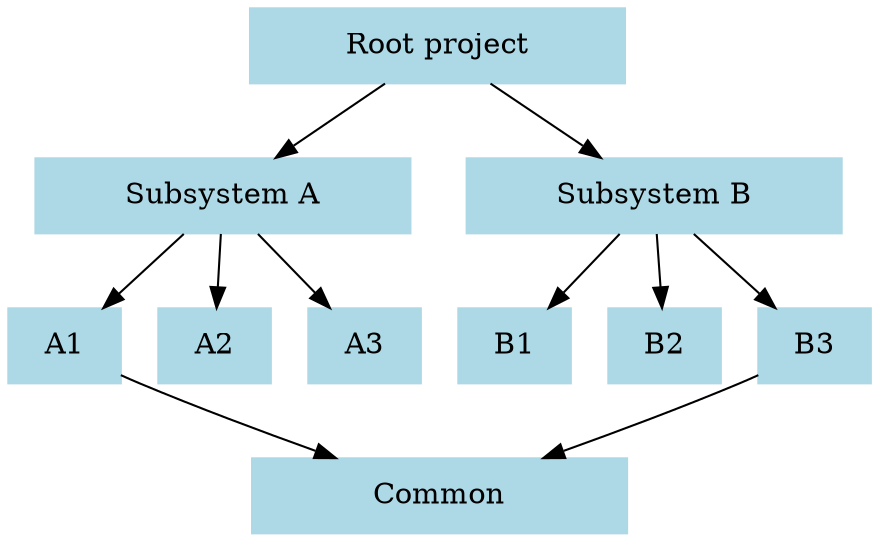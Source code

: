 digraph G {

	size = "7.5,7.5";
	compound = true;
	node [ shape = box, style=filled,
          color = lightblue, fontcolor = black ];

	{
		root [ label = "Root project", width = 2.5 ];
	}
	{ rank = same ; root };

	{
		ss_a [ label = "Subsystem A", width = 2.5 ];
		ss_b [ label = "Subsystem B", width = 2.5 ];
	}
	{ rank = same ; ss_a; ss_b }
	root -> ss_a;
	root -> ss_b;

	{
		sa1 [ label = "A1" ];
		sa2 [ label = "A2" ];
		sa3 [ label = "A3" ];

		sb1 [ label = "B1" ];
		sb2 [ label = "B2" ];
		sb3 [ label = "B3" ];
	}
	{ rank = same ; sa1; sa2; sa3; sb1; sb2; sb3 };
	ss_a -> sa1;
	ss_a -> sa2;
	ss_a -> sa3;

	ss_b -> sb1;
	ss_b -> sb2;
	ss_b -> sb3;

	{
		common [ label = "Common", width = 2.5 ];
	}

	sa1 -> common;
	sb3 -> common;
}
